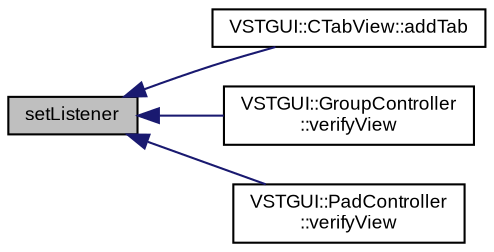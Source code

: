 digraph "setListener"
{
  bgcolor="transparent";
  edge [fontname="Arial",fontsize="9",labelfontname="Arial",labelfontsize="9"];
  node [fontname="Arial",fontsize="9",shape=record];
  rankdir="LR";
  Node1 [label="setListener",height=0.2,width=0.4,color="black", fillcolor="grey75", style="filled" fontcolor="black"];
  Node1 -> Node2 [dir="back",color="midnightblue",fontsize="9",style="solid",fontname="Arial"];
  Node2 [label="VSTGUI::CTabView::addTab",height=0.2,width=0.4,color="black",URL="$class_v_s_t_g_u_i_1_1_c_tab_view.html#a2f003c7e0d23c7d77eafc0f601a047a6",tooltip="add a tab "];
  Node1 -> Node3 [dir="back",color="midnightblue",fontsize="9",style="solid",fontname="Arial"];
  Node3 [label="VSTGUI::GroupController\l::verifyView",height=0.2,width=0.4,color="black",URL="$class_v_s_t_g_u_i_1_1_group_controller.html#ad0b8520e5feed0d9fd39b6cf1c29b4a2"];
  Node1 -> Node4 [dir="back",color="midnightblue",fontsize="9",style="solid",fontname="Arial"];
  Node4 [label="VSTGUI::PadController\l::verifyView",height=0.2,width=0.4,color="black",URL="$class_v_s_t_g_u_i_1_1_pad_controller.html#a0a12d9bd75a7a62d1c5fdb0ab5ee4a40"];
}
